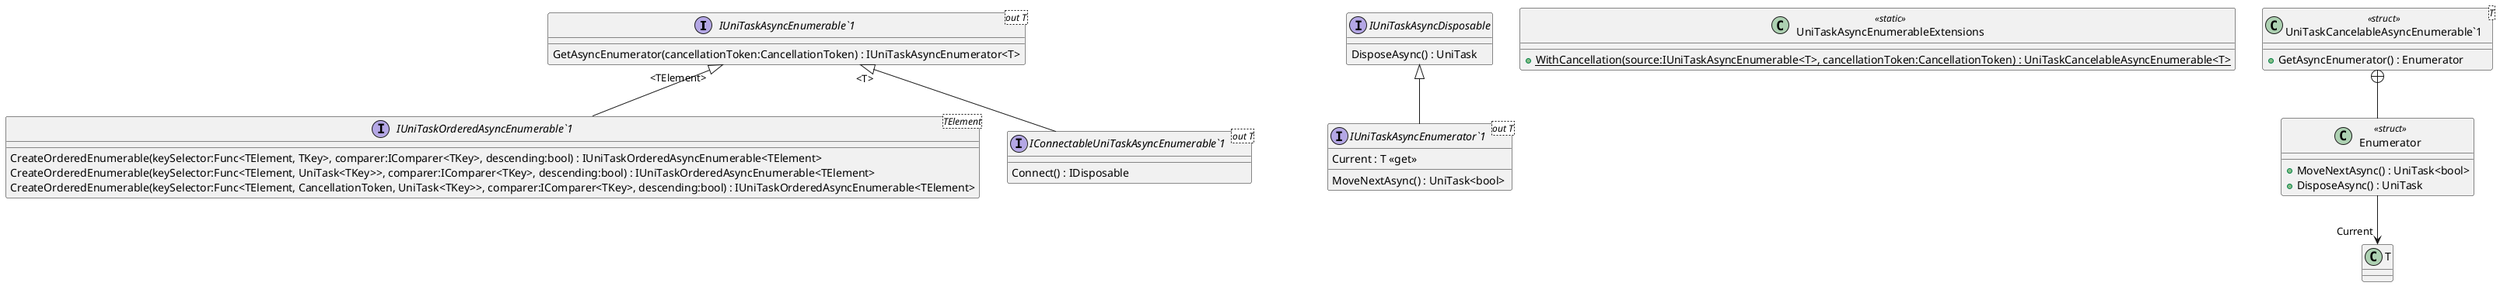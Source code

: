 @startuml
interface "IUniTaskAsyncEnumerable`1"<out T> {
    GetAsyncEnumerator(cancellationToken:CancellationToken) : IUniTaskAsyncEnumerator<T>
}
interface "IUniTaskAsyncEnumerator`1"<out T> {
    Current : T <<get>>
    MoveNextAsync() : UniTask<bool>
}
interface IUniTaskAsyncDisposable {
    DisposeAsync() : UniTask
}
interface "IUniTaskOrderedAsyncEnumerable`1"<TElement> {
    CreateOrderedEnumerable(keySelector:Func<TElement, TKey>, comparer:IComparer<TKey>, descending:bool) : IUniTaskOrderedAsyncEnumerable<TElement>
    CreateOrderedEnumerable(keySelector:Func<TElement, UniTask<TKey>>, comparer:IComparer<TKey>, descending:bool) : IUniTaskOrderedAsyncEnumerable<TElement>
    CreateOrderedEnumerable(keySelector:Func<TElement, CancellationToken, UniTask<TKey>>, comparer:IComparer<TKey>, descending:bool) : IUniTaskOrderedAsyncEnumerable<TElement>
}
interface "IConnectableUniTaskAsyncEnumerable`1"<out T> {
    Connect() : IDisposable
}
class UniTaskAsyncEnumerableExtensions <<static>> {
    + {static} WithCancellation(source:IUniTaskAsyncEnumerable<T>, cancellationToken:CancellationToken) : UniTaskCancelableAsyncEnumerable<T>
}
class "UniTaskCancelableAsyncEnumerable`1"<T> <<struct>> {
    + GetAsyncEnumerator() : Enumerator
}
class Enumerator <<struct>> {
    + MoveNextAsync() : UniTask<bool>
    + DisposeAsync() : UniTask
}
IUniTaskAsyncDisposable <|-- "IUniTaskAsyncEnumerator`1"
"IUniTaskAsyncEnumerable`1" "<TElement>" <|-- "IUniTaskOrderedAsyncEnumerable`1"
"IUniTaskAsyncEnumerable`1" "<T>" <|-- "IConnectableUniTaskAsyncEnumerable`1"
"UniTaskCancelableAsyncEnumerable`1" +-- Enumerator
Enumerator --> "Current" T
@enduml
